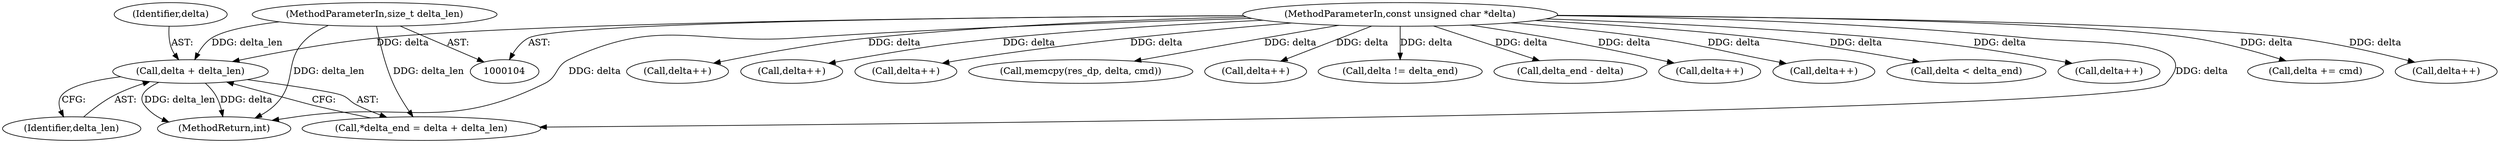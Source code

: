 digraph "0_libgit2_3f461902dc1072acb8b7607ee65d0a0458ffac2a@pointer" {
"1000115" [label="(Call,delta + delta_len)"];
"1000109" [label="(MethodParameterIn,const unsigned char *delta)"];
"1000110" [label="(MethodParameterIn,size_t delta_len)"];
"1000325" [label="(Call,delta_end - delta)"];
"1000242" [label="(Call,delta++)"];
"1000221" [label="(Call,delta++)"];
"1000191" [label="(Call,delta < delta_end)"];
"1000117" [label="(Identifier,delta_len)"];
"1000109" [label="(MethodParameterIn,const unsigned char *delta)"];
"1000110" [label="(MethodParameterIn,size_t delta_len)"];
"1000286" [label="(Call,delta++)"];
"1000113" [label="(Call,*delta_end = delta + delta_len)"];
"1000337" [label="(Call,delta += cmd)"];
"1000376" [label="(MethodReturn,int)"];
"1000265" [label="(Call,delta++)"];
"1000255" [label="(Call,delta++)"];
"1000275" [label="(Call,delta++)"];
"1000116" [label="(Identifier,delta)"];
"1000115" [label="(Call,delta + delta_len)"];
"1000231" [label="(Call,delta++)"];
"1000333" [label="(Call,memcpy(res_dp, delta, cmd))"];
"1000199" [label="(Call,delta++)"];
"1000351" [label="(Call,delta != delta_end)"];
"1000115" -> "1000113"  [label="AST: "];
"1000115" -> "1000117"  [label="CFG: "];
"1000116" -> "1000115"  [label="AST: "];
"1000117" -> "1000115"  [label="AST: "];
"1000113" -> "1000115"  [label="CFG: "];
"1000115" -> "1000376"  [label="DDG: delta_len"];
"1000115" -> "1000376"  [label="DDG: delta"];
"1000109" -> "1000115"  [label="DDG: delta"];
"1000110" -> "1000115"  [label="DDG: delta_len"];
"1000109" -> "1000104"  [label="AST: "];
"1000109" -> "1000376"  [label="DDG: delta"];
"1000109" -> "1000113"  [label="DDG: delta"];
"1000109" -> "1000191"  [label="DDG: delta"];
"1000109" -> "1000199"  [label="DDG: delta"];
"1000109" -> "1000221"  [label="DDG: delta"];
"1000109" -> "1000231"  [label="DDG: delta"];
"1000109" -> "1000242"  [label="DDG: delta"];
"1000109" -> "1000255"  [label="DDG: delta"];
"1000109" -> "1000265"  [label="DDG: delta"];
"1000109" -> "1000275"  [label="DDG: delta"];
"1000109" -> "1000286"  [label="DDG: delta"];
"1000109" -> "1000325"  [label="DDG: delta"];
"1000109" -> "1000333"  [label="DDG: delta"];
"1000109" -> "1000337"  [label="DDG: delta"];
"1000109" -> "1000351"  [label="DDG: delta"];
"1000110" -> "1000104"  [label="AST: "];
"1000110" -> "1000376"  [label="DDG: delta_len"];
"1000110" -> "1000113"  [label="DDG: delta_len"];
}
